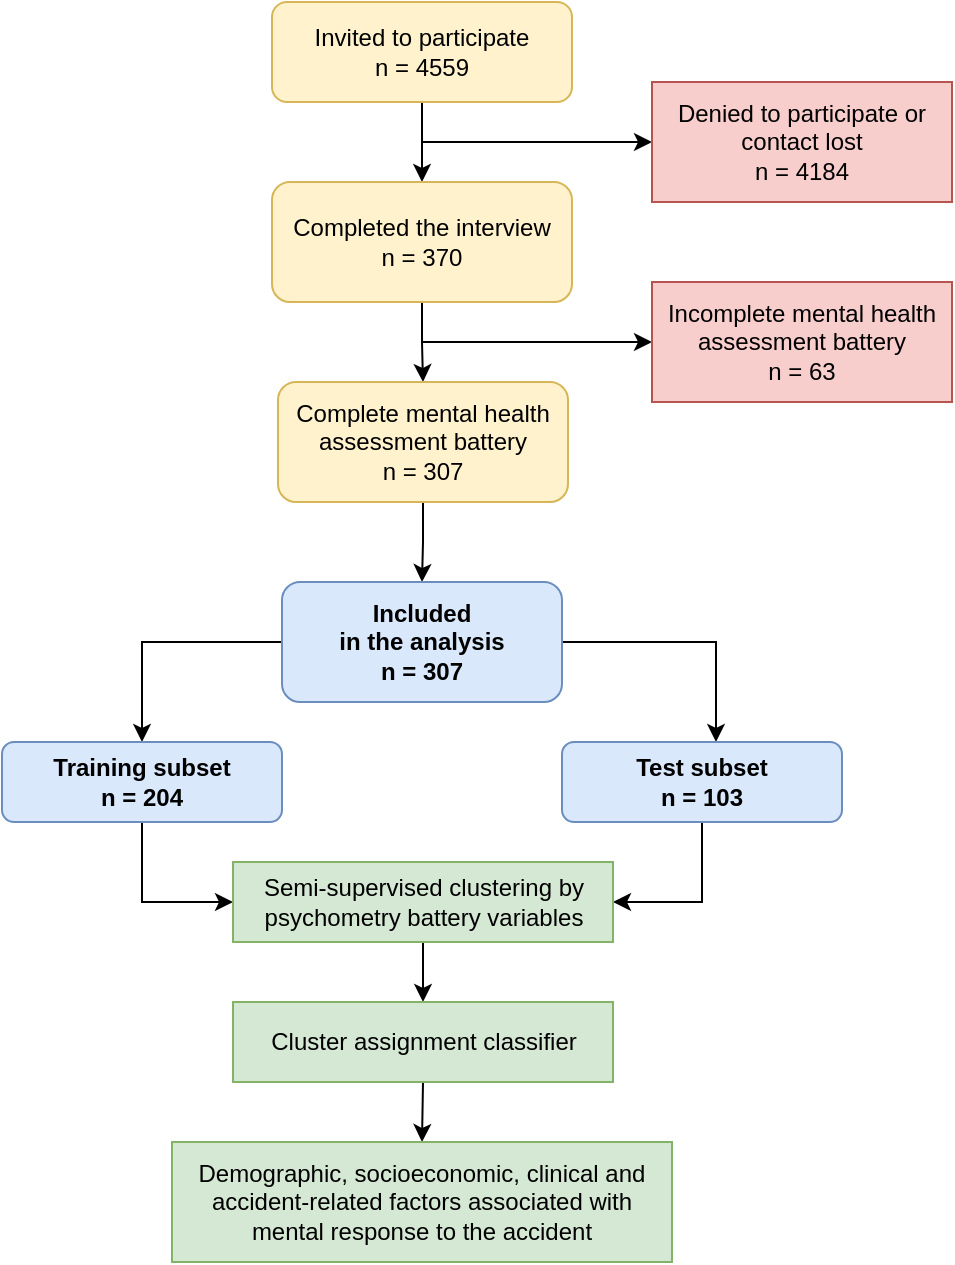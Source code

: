 <mxfile version="20.8.10" type="device"><diagram id="Nn_4Ib7fIXEamJemjsYj" name="Page-1"><mxGraphModel dx="1418" dy="828" grid="1" gridSize="10" guides="1" tooltips="1" connect="1" arrows="1" fold="1" page="1" pageScale="1" pageWidth="690" pageHeight="980" math="0" shadow="0"><root><mxCell id="0"/><mxCell id="1" parent="0"/><mxCell id="o_BplccE3KQUP8_AVwCJ-5" style="edgeStyle=orthogonalEdgeStyle;rounded=0;orthogonalLoop=1;jettySize=auto;html=1;exitX=0.5;exitY=1;exitDx=0;exitDy=0;entryX=0;entryY=0.5;entryDx=0;entryDy=0;" parent="1" source="o_BplccE3KQUP8_AVwCJ-1" target="o_BplccE3KQUP8_AVwCJ-4" edge="1"><mxGeometry relative="1" as="geometry"><Array as="points"><mxPoint x="210" y="70"/></Array></mxGeometry></mxCell><mxCell id="o_BplccE3KQUP8_AVwCJ-6" style="edgeStyle=orthogonalEdgeStyle;rounded=0;orthogonalLoop=1;jettySize=auto;html=1;exitX=0.5;exitY=1;exitDx=0;exitDy=0;entryX=0.5;entryY=0;entryDx=0;entryDy=0;" parent="1" source="o_BplccE3KQUP8_AVwCJ-1" target="o_BplccE3KQUP8_AVwCJ-2" edge="1"><mxGeometry relative="1" as="geometry"/></mxCell><mxCell id="o_BplccE3KQUP8_AVwCJ-1" value="Invited to participate&lt;br&gt;n = 4559" style="rounded=1;whiteSpace=wrap;html=1;fillColor=#fff2cc;strokeColor=#d6b656;" parent="1" vertex="1"><mxGeometry x="135" width="150" height="50" as="geometry"/></mxCell><mxCell id="xsMFM7siLS6YqCfdZKpo-1" style="edgeStyle=orthogonalEdgeStyle;rounded=0;orthogonalLoop=1;jettySize=auto;html=1;exitX=0.5;exitY=1;exitDx=0;exitDy=0;entryX=0.5;entryY=0;entryDx=0;entryDy=0;" parent="1" source="o_BplccE3KQUP8_AVwCJ-2" target="o_BplccE3KQUP8_AVwCJ-12" edge="1"><mxGeometry relative="1" as="geometry"/></mxCell><mxCell id="xsMFM7siLS6YqCfdZKpo-3" style="edgeStyle=orthogonalEdgeStyle;rounded=0;orthogonalLoop=1;jettySize=auto;html=1;exitX=0.5;exitY=1;exitDx=0;exitDy=0;entryX=0;entryY=0.5;entryDx=0;entryDy=0;" parent="1" source="o_BplccE3KQUP8_AVwCJ-2" target="o_BplccE3KQUP8_AVwCJ-11" edge="1"><mxGeometry relative="1" as="geometry"/></mxCell><mxCell id="o_BplccE3KQUP8_AVwCJ-2" value="Completed the interview&lt;br&gt;n = 370" style="rounded=1;whiteSpace=wrap;html=1;fillColor=#fff2cc;strokeColor=#d6b656;" parent="1" vertex="1"><mxGeometry x="135" y="90" width="150" height="60" as="geometry"/></mxCell><mxCell id="o_BplccE3KQUP8_AVwCJ-4" value="Denied to participate or contact lost&lt;br&gt;n = 4184" style="rounded=0;whiteSpace=wrap;html=1;fillColor=#f8cecc;strokeColor=#b85450;" parent="1" vertex="1"><mxGeometry x="325" y="40" width="150" height="60" as="geometry"/></mxCell><mxCell id="o_BplccE3KQUP8_AVwCJ-11" value="Incomplete mental health assessment battery&lt;br&gt;n = 63" style="rounded=0;whiteSpace=wrap;html=1;fillColor=#f8cecc;strokeColor=#b85450;" parent="1" vertex="1"><mxGeometry x="325" y="140" width="150" height="60" as="geometry"/></mxCell><mxCell id="xsMFM7siLS6YqCfdZKpo-2" style="edgeStyle=orthogonalEdgeStyle;rounded=0;orthogonalLoop=1;jettySize=auto;html=1;exitX=0.5;exitY=1;exitDx=0;exitDy=0;entryX=0.5;entryY=0;entryDx=0;entryDy=0;" parent="1" source="o_BplccE3KQUP8_AVwCJ-12" target="o_BplccE3KQUP8_AVwCJ-17" edge="1"><mxGeometry relative="1" as="geometry"/></mxCell><mxCell id="o_BplccE3KQUP8_AVwCJ-12" value="Complete mental health assessment battery&lt;br&gt;n = 307" style="rounded=1;whiteSpace=wrap;html=1;fillColor=#fff2cc;strokeColor=#d6b656;" parent="1" vertex="1"><mxGeometry x="138" y="190" width="145" height="60" as="geometry"/></mxCell><mxCell id="rmbo_auGqbioejEZq5b_-3" style="edgeStyle=orthogonalEdgeStyle;rounded=0;orthogonalLoop=1;jettySize=auto;html=1;exitX=1;exitY=0.5;exitDx=0;exitDy=0;entryX=0.55;entryY=0;entryDx=0;entryDy=0;entryPerimeter=0;" parent="1" source="o_BplccE3KQUP8_AVwCJ-17" target="rmbo_auGqbioejEZq5b_-2" edge="1"><mxGeometry relative="1" as="geometry"/></mxCell><mxCell id="rmbo_auGqbioejEZq5b_-4" style="edgeStyle=orthogonalEdgeStyle;rounded=0;orthogonalLoop=1;jettySize=auto;html=1;exitX=0;exitY=0.5;exitDx=0;exitDy=0;entryX=0.5;entryY=0;entryDx=0;entryDy=0;" parent="1" source="o_BplccE3KQUP8_AVwCJ-17" target="rmbo_auGqbioejEZq5b_-1" edge="1"><mxGeometry relative="1" as="geometry"/></mxCell><mxCell id="o_BplccE3KQUP8_AVwCJ-17" value="Included&lt;br&gt;in the analysis&lt;br&gt;n = 307" style="rounded=1;whiteSpace=wrap;html=1;fillColor=#dae8fc;strokeColor=#6c8ebf;fontStyle=1" parent="1" vertex="1"><mxGeometry x="140" y="290" width="140" height="60" as="geometry"/></mxCell><mxCell id="rmbo_auGqbioejEZq5b_-6" style="edgeStyle=orthogonalEdgeStyle;rounded=0;orthogonalLoop=1;jettySize=auto;html=1;exitX=0.5;exitY=1;exitDx=0;exitDy=0;entryX=0;entryY=0.5;entryDx=0;entryDy=0;" parent="1" source="rmbo_auGqbioejEZq5b_-1" target="rmbo_auGqbioejEZq5b_-5" edge="1"><mxGeometry relative="1" as="geometry"/></mxCell><mxCell id="rmbo_auGqbioejEZq5b_-1" value="Training subset&lt;br&gt;n = 204" style="rounded=1;whiteSpace=wrap;html=1;fillColor=#dae8fc;strokeColor=#6c8ebf;fontStyle=1" parent="1" vertex="1"><mxGeometry y="370" width="140" height="40" as="geometry"/></mxCell><mxCell id="rmbo_auGqbioejEZq5b_-8" style="edgeStyle=orthogonalEdgeStyle;rounded=0;orthogonalLoop=1;jettySize=auto;html=1;entryX=1;entryY=0.5;entryDx=0;entryDy=0;" parent="1" source="rmbo_auGqbioejEZq5b_-2" target="rmbo_auGqbioejEZq5b_-5" edge="1"><mxGeometry relative="1" as="geometry"/></mxCell><mxCell id="rmbo_auGqbioejEZq5b_-2" value="Test subset&lt;br&gt;n = 103" style="rounded=1;whiteSpace=wrap;html=1;fillColor=#dae8fc;strokeColor=#6c8ebf;fontStyle=1" parent="1" vertex="1"><mxGeometry x="280" y="370" width="140" height="40" as="geometry"/></mxCell><mxCell id="rmbo_auGqbioejEZq5b_-11" style="edgeStyle=orthogonalEdgeStyle;rounded=0;orthogonalLoop=1;jettySize=auto;html=1;exitX=0.5;exitY=1;exitDx=0;exitDy=0;entryX=0.5;entryY=0;entryDx=0;entryDy=0;" parent="1" source="rmbo_auGqbioejEZq5b_-5" target="rmbo_auGqbioejEZq5b_-9" edge="1"><mxGeometry relative="1" as="geometry"/></mxCell><mxCell id="rmbo_auGqbioejEZq5b_-5" value="Semi-supervised clustering by psychometry battery variables" style="rounded=0;whiteSpace=wrap;html=1;fillColor=#d5e8d4;strokeColor=#82b366;" parent="1" vertex="1"><mxGeometry x="115.5" y="430" width="190" height="40" as="geometry"/></mxCell><mxCell id="rmbo_auGqbioejEZq5b_-12" style="edgeStyle=orthogonalEdgeStyle;rounded=0;orthogonalLoop=1;jettySize=auto;html=1;exitX=0.5;exitY=1;exitDx=0;exitDy=0;entryX=0.5;entryY=0;entryDx=0;entryDy=0;" parent="1" source="rmbo_auGqbioejEZq5b_-9" target="rmbo_auGqbioejEZq5b_-10" edge="1"><mxGeometry relative="1" as="geometry"/></mxCell><mxCell id="rmbo_auGqbioejEZq5b_-9" value="Cluster assignment classifier" style="rounded=0;whiteSpace=wrap;html=1;fillColor=#d5e8d4;strokeColor=#82b366;" parent="1" vertex="1"><mxGeometry x="115.5" y="500" width="190" height="40" as="geometry"/></mxCell><mxCell id="rmbo_auGqbioejEZq5b_-10" value="Demographic, socioeconomic, clinical and accident-related factors associated with mental response to the accident" style="rounded=0;whiteSpace=wrap;html=1;fillColor=#d5e8d4;strokeColor=#82b366;" parent="1" vertex="1"><mxGeometry x="85" y="570" width="250" height="60" as="geometry"/></mxCell></root></mxGraphModel></diagram></mxfile>